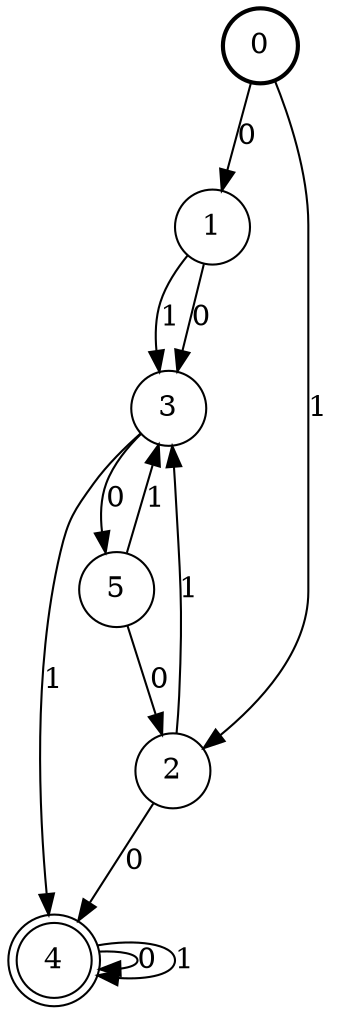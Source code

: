 digraph Automat {
    node [shape = circle];
    0 [style = "bold"];
    0 -> 1 [label = "0"];
    0 -> 2 [label = "1"];
    1 -> 3 [label = "0"];
    1 -> 3 [label = "1"];
    2 -> 4 [label = "0"];
    2 -> 3 [label = "1"];
    3 -> 5 [label = "0"];
    3 -> 4 [label = "1"];
    4 [peripheries=2]
    4 -> 4 [label = "0"];
    4 -> 4 [label = "1"];
    5 -> 2 [label = "0"];
    5 -> 3 [label = "1"];
}
